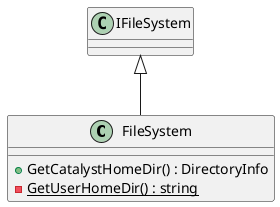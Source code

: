 @startuml
class FileSystem {
    + GetCatalystHomeDir() : DirectoryInfo
    - {static} GetUserHomeDir() : string
}
IFileSystem <|-- FileSystem
@enduml
